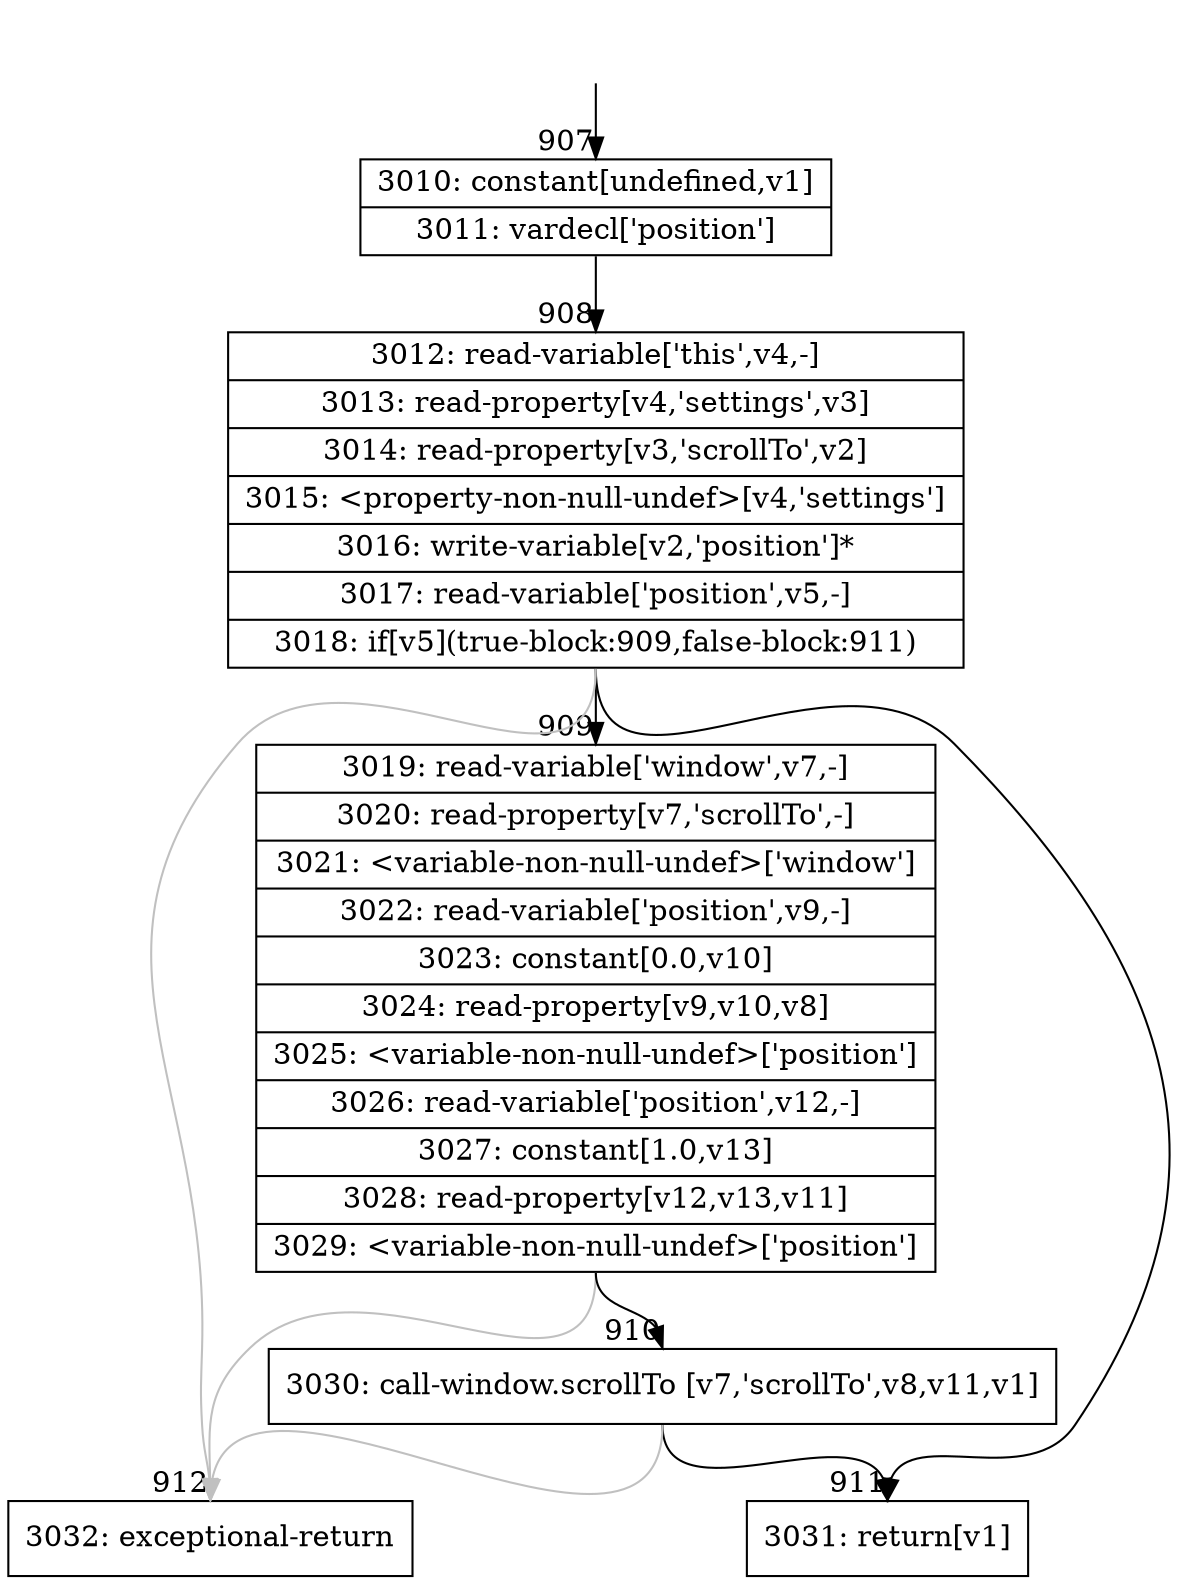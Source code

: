 digraph {
rankdir="TD"
BB_entry82[shape=none,label=""];
BB_entry82 -> BB907 [tailport=s, headport=n, headlabel="    907"]
BB907 [shape=record label="{3010: constant[undefined,v1]|3011: vardecl['position']}" ] 
BB907 -> BB908 [tailport=s, headport=n, headlabel="      908"]
BB908 [shape=record label="{3012: read-variable['this',v4,-]|3013: read-property[v4,'settings',v3]|3014: read-property[v3,'scrollTo',v2]|3015: \<property-non-null-undef\>[v4,'settings']|3016: write-variable[v2,'position']*|3017: read-variable['position',v5,-]|3018: if[v5](true-block:909,false-block:911)}" ] 
BB908 -> BB909 [tailport=s, headport=n, headlabel="      909"]
BB908 -> BB911 [tailport=s, headport=n, headlabel="      911"]
BB908 -> BB912 [tailport=s, headport=n, color=gray, headlabel="      912"]
BB909 [shape=record label="{3019: read-variable['window',v7,-]|3020: read-property[v7,'scrollTo',-]|3021: \<variable-non-null-undef\>['window']|3022: read-variable['position',v9,-]|3023: constant[0.0,v10]|3024: read-property[v9,v10,v8]|3025: \<variable-non-null-undef\>['position']|3026: read-variable['position',v12,-]|3027: constant[1.0,v13]|3028: read-property[v12,v13,v11]|3029: \<variable-non-null-undef\>['position']}" ] 
BB909 -> BB910 [tailport=s, headport=n, headlabel="      910"]
BB909 -> BB912 [tailport=s, headport=n, color=gray]
BB910 [shape=record label="{3030: call-window.scrollTo [v7,'scrollTo',v8,v11,v1]}" ] 
BB910 -> BB911 [tailport=s, headport=n]
BB910 -> BB912 [tailport=s, headport=n, color=gray]
BB911 [shape=record label="{3031: return[v1]}" ] 
BB912 [shape=record label="{3032: exceptional-return}" ] 
//#$~ 865
}
